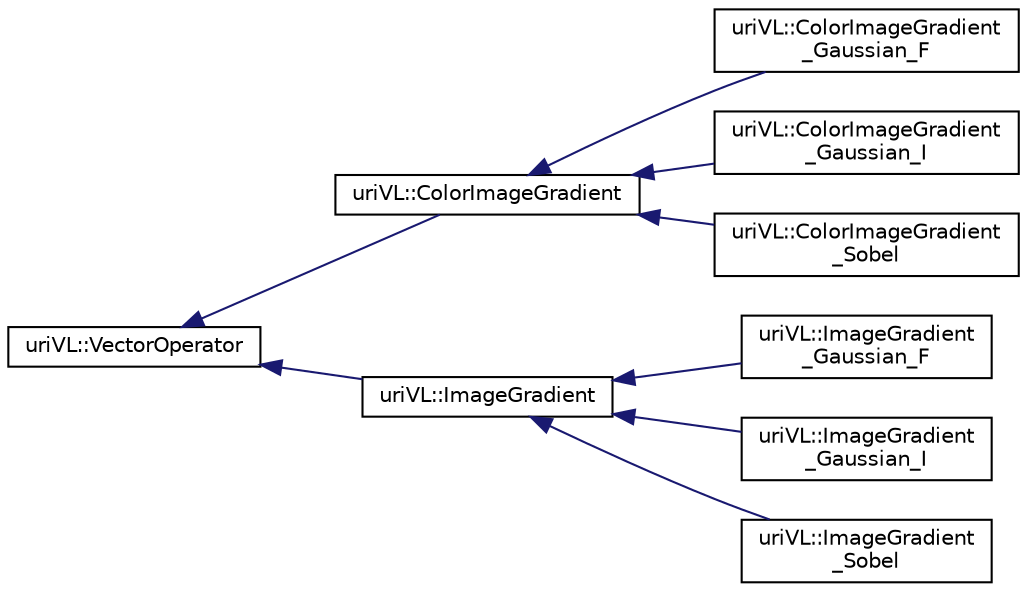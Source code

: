 digraph "Graphical Class Hierarchy"
{
  edge [fontname="Helvetica",fontsize="10",labelfontname="Helvetica",labelfontsize="10"];
  node [fontname="Helvetica",fontsize="10",shape=record];
  rankdir="LR";
  Node1 [label="uriVL::VectorOperator",height=0.2,width=0.4,color="black", fillcolor="white", style="filled",URL="$classuriVL_1_1VectorOperator.html",tooltip="Virtual parent class for all vector operators (operators that are applied to a raster image and produ..."];
  Node1 -> Node2 [dir="back",color="midnightblue",fontsize="10",style="solid",fontname="Helvetica"];
  Node2 [label="uriVL::ColorImageGradient",height=0.2,width=0.4,color="black", fillcolor="white", style="filled",URL="$classuriVL_1_1ColorImageGradient.html",tooltip="Pure virtual parent class for an operator that computes the gradient of a color raster image..."];
  Node2 -> Node3 [dir="back",color="midnightblue",fontsize="10",style="solid",fontname="Helvetica"];
  Node3 [label="uriVL::ColorImageGradient\l_Gaussian_F",height=0.2,width=0.4,color="black", fillcolor="white", style="filled",URL="$classuriVL_1_1ColorImageGradient__Gaussian__F.html",tooltip="Vector operator that computes the gradient of a color raster image using a \"gradient of Gaussian\" fil..."];
  Node2 -> Node4 [dir="back",color="midnightblue",fontsize="10",style="solid",fontname="Helvetica"];
  Node4 [label="uriVL::ColorImageGradient\l_Gaussian_I",height=0.2,width=0.4,color="black", fillcolor="white", style="filled",URL="$classuriVL_1_1ColorImageGradient__Gaussian__I.html",tooltip="Vector operator that computes the gradient of a raster image using a \"gradient of Gaussian\" filter..."];
  Node2 -> Node5 [dir="back",color="midnightblue",fontsize="10",style="solid",fontname="Helvetica"];
  Node5 [label="uriVL::ColorImageGradient\l_Sobel",height=0.2,width=0.4,color="black", fillcolor="white", style="filled",URL="$classuriVL_1_1ColorImageGradient__Sobel.html",tooltip="Vector operator that computes the gradient of a raster image using Sobel-like masks. "];
  Node1 -> Node6 [dir="back",color="midnightblue",fontsize="10",style="solid",fontname="Helvetica"];
  Node6 [label="uriVL::ImageGradient",height=0.2,width=0.4,color="black", fillcolor="white", style="filled",URL="$classuriVL_1_1ImageGradient.html",tooltip="Pure virtual parent class for an operator that computes the gradient of a raster image. "];
  Node6 -> Node7 [dir="back",color="midnightblue",fontsize="10",style="solid",fontname="Helvetica"];
  Node7 [label="uriVL::ImageGradient\l_Gaussian_F",height=0.2,width=0.4,color="black", fillcolor="white", style="filled",URL="$classuriVL_1_1ImageGradient__Gaussian__F.html",tooltip="Vector operator that computes the gradient of a raster image using a \"gradient of Gaussian\" filter..."];
  Node6 -> Node8 [dir="back",color="midnightblue",fontsize="10",style="solid",fontname="Helvetica"];
  Node8 [label="uriVL::ImageGradient\l_Gaussian_I",height=0.2,width=0.4,color="black", fillcolor="white", style="filled",URL="$classuriVL_1_1ImageGradient__Gaussian__I.html",tooltip="Vector operator that computes the gradient of a raster image using a \"gradient of Gaussian\" filter..."];
  Node6 -> Node9 [dir="back",color="midnightblue",fontsize="10",style="solid",fontname="Helvetica"];
  Node9 [label="uriVL::ImageGradient\l_Sobel",height=0.2,width=0.4,color="black", fillcolor="white", style="filled",URL="$classuriVL_1_1ImageGradient__Sobel.html",tooltip="Vector operator that computes the gradient of a raster image using Sobel-like masks. "];
}
